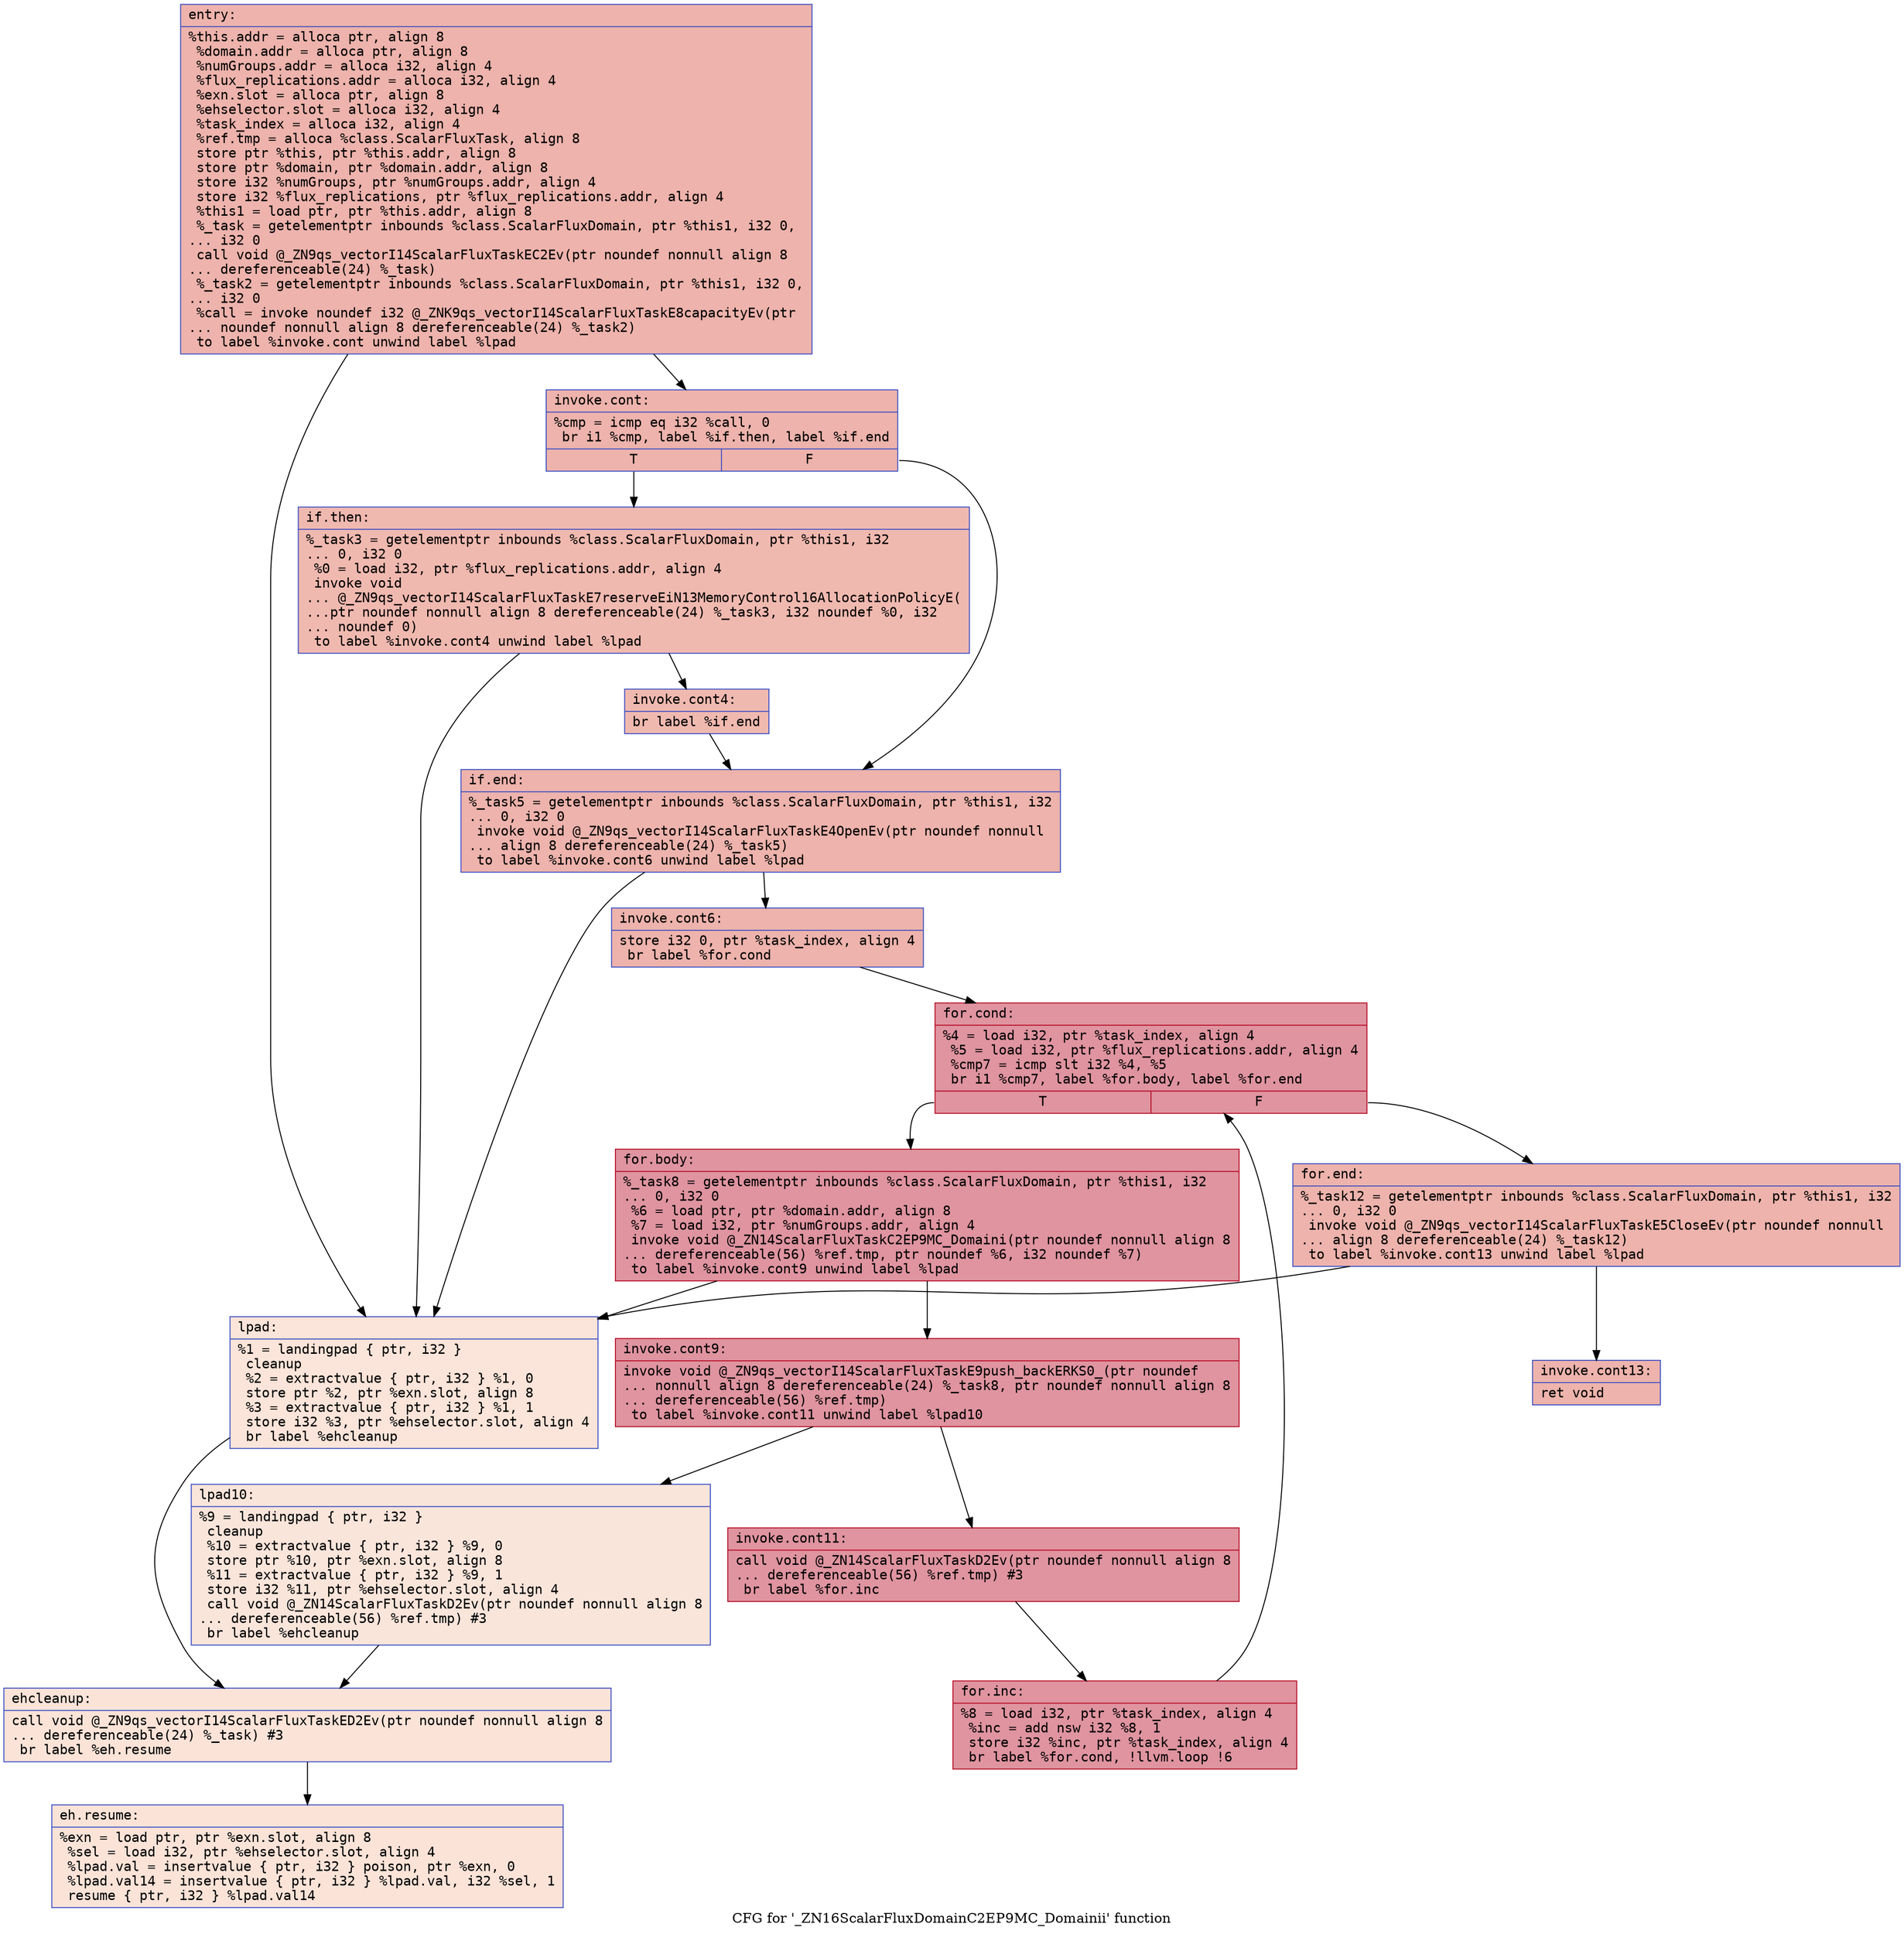 digraph "CFG for '_ZN16ScalarFluxDomainC2EP9MC_Domainii' function" {
	label="CFG for '_ZN16ScalarFluxDomainC2EP9MC_Domainii' function";

	Node0x556c3c7a9590 [shape=record,color="#3d50c3ff", style=filled, fillcolor="#d6524470" fontname="Courier",label="{entry:\l|  %this.addr = alloca ptr, align 8\l  %domain.addr = alloca ptr, align 8\l  %numGroups.addr = alloca i32, align 4\l  %flux_replications.addr = alloca i32, align 4\l  %exn.slot = alloca ptr, align 8\l  %ehselector.slot = alloca i32, align 4\l  %task_index = alloca i32, align 4\l  %ref.tmp = alloca %class.ScalarFluxTask, align 8\l  store ptr %this, ptr %this.addr, align 8\l  store ptr %domain, ptr %domain.addr, align 8\l  store i32 %numGroups, ptr %numGroups.addr, align 4\l  store i32 %flux_replications, ptr %flux_replications.addr, align 4\l  %this1 = load ptr, ptr %this.addr, align 8\l  %_task = getelementptr inbounds %class.ScalarFluxDomain, ptr %this1, i32 0,\l... i32 0\l  call void @_ZN9qs_vectorI14ScalarFluxTaskEC2Ev(ptr noundef nonnull align 8\l... dereferenceable(24) %_task)\l  %_task2 = getelementptr inbounds %class.ScalarFluxDomain, ptr %this1, i32 0,\l... i32 0\l  %call = invoke noundef i32 @_ZNK9qs_vectorI14ScalarFluxTaskE8capacityEv(ptr\l... noundef nonnull align 8 dereferenceable(24) %_task2)\l          to label %invoke.cont unwind label %lpad\l}"];
	Node0x556c3c7a9590 -> Node0x556c3c766470[tooltip="entry -> invoke.cont\nProbability 100.00%" ];
	Node0x556c3c7a9590 -> Node0x556c3c7664c0[tooltip="entry -> lpad\nProbability 0.00%" ];
	Node0x556c3c766470 [shape=record,color="#3d50c3ff", style=filled, fillcolor="#d6524470" fontname="Courier",label="{invoke.cont:\l|  %cmp = icmp eq i32 %call, 0\l  br i1 %cmp, label %if.then, label %if.end\l|{<s0>T|<s1>F}}"];
	Node0x556c3c766470:s0 -> Node0x556c3c7666d0[tooltip="invoke.cont -> if.then\nProbability 37.50%" ];
	Node0x556c3c766470:s1 -> Node0x556c3c766740[tooltip="invoke.cont -> if.end\nProbability 62.50%" ];
	Node0x556c3c7666d0 [shape=record,color="#3d50c3ff", style=filled, fillcolor="#de614d70" fontname="Courier",label="{if.then:\l|  %_task3 = getelementptr inbounds %class.ScalarFluxDomain, ptr %this1, i32\l... 0, i32 0\l  %0 = load i32, ptr %flux_replications.addr, align 4\l  invoke void\l... @_ZN9qs_vectorI14ScalarFluxTaskE7reserveEiN13MemoryControl16AllocationPolicyE(\l...ptr noundef nonnull align 8 dereferenceable(24) %_task3, i32 noundef %0, i32\l... noundef 0)\l          to label %invoke.cont4 unwind label %lpad\l}"];
	Node0x556c3c7666d0 -> Node0x556c3c7669f0[tooltip="if.then -> invoke.cont4\nProbability 100.00%" ];
	Node0x556c3c7666d0 -> Node0x556c3c7664c0[tooltip="if.then -> lpad\nProbability 0.00%" ];
	Node0x556c3c7669f0 [shape=record,color="#3d50c3ff", style=filled, fillcolor="#de614d70" fontname="Courier",label="{invoke.cont4:\l|  br label %if.end\l}"];
	Node0x556c3c7669f0 -> Node0x556c3c766740[tooltip="invoke.cont4 -> if.end\nProbability 100.00%" ];
	Node0x556c3c7664c0 [shape=record,color="#3d50c3ff", style=filled, fillcolor="#f5c1a970" fontname="Courier",label="{lpad:\l|  %1 = landingpad \{ ptr, i32 \}\l          cleanup\l  %2 = extractvalue \{ ptr, i32 \} %1, 0\l  store ptr %2, ptr %exn.slot, align 8\l  %3 = extractvalue \{ ptr, i32 \} %1, 1\l  store i32 %3, ptr %ehselector.slot, align 4\l  br label %ehcleanup\l}"];
	Node0x556c3c7664c0 -> Node0x556c3c767000[tooltip="lpad -> ehcleanup\nProbability 100.00%" ];
	Node0x556c3c766740 [shape=record,color="#3d50c3ff", style=filled, fillcolor="#d6524470" fontname="Courier",label="{if.end:\l|  %_task5 = getelementptr inbounds %class.ScalarFluxDomain, ptr %this1, i32\l... 0, i32 0\l  invoke void @_ZN9qs_vectorI14ScalarFluxTaskE4OpenEv(ptr noundef nonnull\l... align 8 dereferenceable(24) %_task5)\l          to label %invoke.cont6 unwind label %lpad\l}"];
	Node0x556c3c766740 -> Node0x556c3c767370[tooltip="if.end -> invoke.cont6\nProbability 100.00%" ];
	Node0x556c3c766740 -> Node0x556c3c7664c0[tooltip="if.end -> lpad\nProbability 0.00%" ];
	Node0x556c3c767370 [shape=record,color="#3d50c3ff", style=filled, fillcolor="#d6524470" fontname="Courier",label="{invoke.cont6:\l|  store i32 0, ptr %task_index, align 4\l  br label %for.cond\l}"];
	Node0x556c3c767370 -> Node0x556c3c7675b0[tooltip="invoke.cont6 -> for.cond\nProbability 100.00%" ];
	Node0x556c3c7675b0 [shape=record,color="#b70d28ff", style=filled, fillcolor="#b70d2870" fontname="Courier",label="{for.cond:\l|  %4 = load i32, ptr %task_index, align 4\l  %5 = load i32, ptr %flux_replications.addr, align 4\l  %cmp7 = icmp slt i32 %4, %5\l  br i1 %cmp7, label %for.body, label %for.end\l|{<s0>T|<s1>F}}"];
	Node0x556c3c7675b0:s0 -> Node0x556c3c767860[tooltip="for.cond -> for.body\nProbability 96.88%" ];
	Node0x556c3c7675b0:s1 -> Node0x556c3c7678b0[tooltip="for.cond -> for.end\nProbability 3.12%" ];
	Node0x556c3c767860 [shape=record,color="#b70d28ff", style=filled, fillcolor="#b70d2870" fontname="Courier",label="{for.body:\l|  %_task8 = getelementptr inbounds %class.ScalarFluxDomain, ptr %this1, i32\l... 0, i32 0\l  %6 = load ptr, ptr %domain.addr, align 8\l  %7 = load i32, ptr %numGroups.addr, align 4\l  invoke void @_ZN14ScalarFluxTaskC2EP9MC_Domaini(ptr noundef nonnull align 8\l... dereferenceable(56) %ref.tmp, ptr noundef %6, i32 noundef %7)\l          to label %invoke.cont9 unwind label %lpad\l}"];
	Node0x556c3c767860 -> Node0x556c3c767c10[tooltip="for.body -> invoke.cont9\nProbability 100.00%" ];
	Node0x556c3c767860 -> Node0x556c3c7664c0[tooltip="for.body -> lpad\nProbability 0.00%" ];
	Node0x556c3c767c10 [shape=record,color="#b70d28ff", style=filled, fillcolor="#b70d2870" fontname="Courier",label="{invoke.cont9:\l|  invoke void @_ZN9qs_vectorI14ScalarFluxTaskE9push_backERKS0_(ptr noundef\l... nonnull align 8 dereferenceable(24) %_task8, ptr noundef nonnull align 8\l... dereferenceable(56) %ref.tmp)\l          to label %invoke.cont11 unwind label %lpad10\l}"];
	Node0x556c3c767c10 -> Node0x556c3c767f50[tooltip="invoke.cont9 -> invoke.cont11\nProbability 100.00%" ];
	Node0x556c3c767c10 -> Node0x556c3c767fa0[tooltip="invoke.cont9 -> lpad10\nProbability 0.00%" ];
	Node0x556c3c767f50 [shape=record,color="#b70d28ff", style=filled, fillcolor="#b70d2870" fontname="Courier",label="{invoke.cont11:\l|  call void @_ZN14ScalarFluxTaskD2Ev(ptr noundef nonnull align 8\l... dereferenceable(56) %ref.tmp) #3\l  br label %for.inc\l}"];
	Node0x556c3c767f50 -> Node0x556c3c768460[tooltip="invoke.cont11 -> for.inc\nProbability 100.00%" ];
	Node0x556c3c768460 [shape=record,color="#b70d28ff", style=filled, fillcolor="#b70d2870" fontname="Courier",label="{for.inc:\l|  %8 = load i32, ptr %task_index, align 4\l  %inc = add nsw i32 %8, 1\l  store i32 %inc, ptr %task_index, align 4\l  br label %for.cond, !llvm.loop !6\l}"];
	Node0x556c3c768460 -> Node0x556c3c7675b0[tooltip="for.inc -> for.cond\nProbability 100.00%" ];
	Node0x556c3c767fa0 [shape=record,color="#3d50c3ff", style=filled, fillcolor="#f4c5ad70" fontname="Courier",label="{lpad10:\l|  %9 = landingpad \{ ptr, i32 \}\l          cleanup\l  %10 = extractvalue \{ ptr, i32 \} %9, 0\l  store ptr %10, ptr %exn.slot, align 8\l  %11 = extractvalue \{ ptr, i32 \} %9, 1\l  store i32 %11, ptr %ehselector.slot, align 4\l  call void @_ZN14ScalarFluxTaskD2Ev(ptr noundef nonnull align 8\l... dereferenceable(56) %ref.tmp) #3\l  br label %ehcleanup\l}"];
	Node0x556c3c767fa0 -> Node0x556c3c767000[tooltip="lpad10 -> ehcleanup\nProbability 100.00%" ];
	Node0x556c3c7678b0 [shape=record,color="#3d50c3ff", style=filled, fillcolor="#d6524470" fontname="Courier",label="{for.end:\l|  %_task12 = getelementptr inbounds %class.ScalarFluxDomain, ptr %this1, i32\l... 0, i32 0\l  invoke void @_ZN9qs_vectorI14ScalarFluxTaskE5CloseEv(ptr noundef nonnull\l... align 8 dereferenceable(24) %_task12)\l          to label %invoke.cont13 unwind label %lpad\l}"];
	Node0x556c3c7678b0 -> Node0x556c3c768d60[tooltip="for.end -> invoke.cont13\nProbability 100.00%" ];
	Node0x556c3c7678b0 -> Node0x556c3c7664c0[tooltip="for.end -> lpad\nProbability 0.00%" ];
	Node0x556c3c768d60 [shape=record,color="#3d50c3ff", style=filled, fillcolor="#d6524470" fontname="Courier",label="{invoke.cont13:\l|  ret void\l}"];
	Node0x556c3c767000 [shape=record,color="#3d50c3ff", style=filled, fillcolor="#f6bfa670" fontname="Courier",label="{ehcleanup:\l|  call void @_ZN9qs_vectorI14ScalarFluxTaskED2Ev(ptr noundef nonnull align 8\l... dereferenceable(24) %_task) #3\l  br label %eh.resume\l}"];
	Node0x556c3c767000 -> Node0x556c3c7690e0[tooltip="ehcleanup -> eh.resume\nProbability 100.00%" ];
	Node0x556c3c7690e0 [shape=record,color="#3d50c3ff", style=filled, fillcolor="#f6bfa670" fontname="Courier",label="{eh.resume:\l|  %exn = load ptr, ptr %exn.slot, align 8\l  %sel = load i32, ptr %ehselector.slot, align 4\l  %lpad.val = insertvalue \{ ptr, i32 \} poison, ptr %exn, 0\l  %lpad.val14 = insertvalue \{ ptr, i32 \} %lpad.val, i32 %sel, 1\l  resume \{ ptr, i32 \} %lpad.val14\l}"];
}
